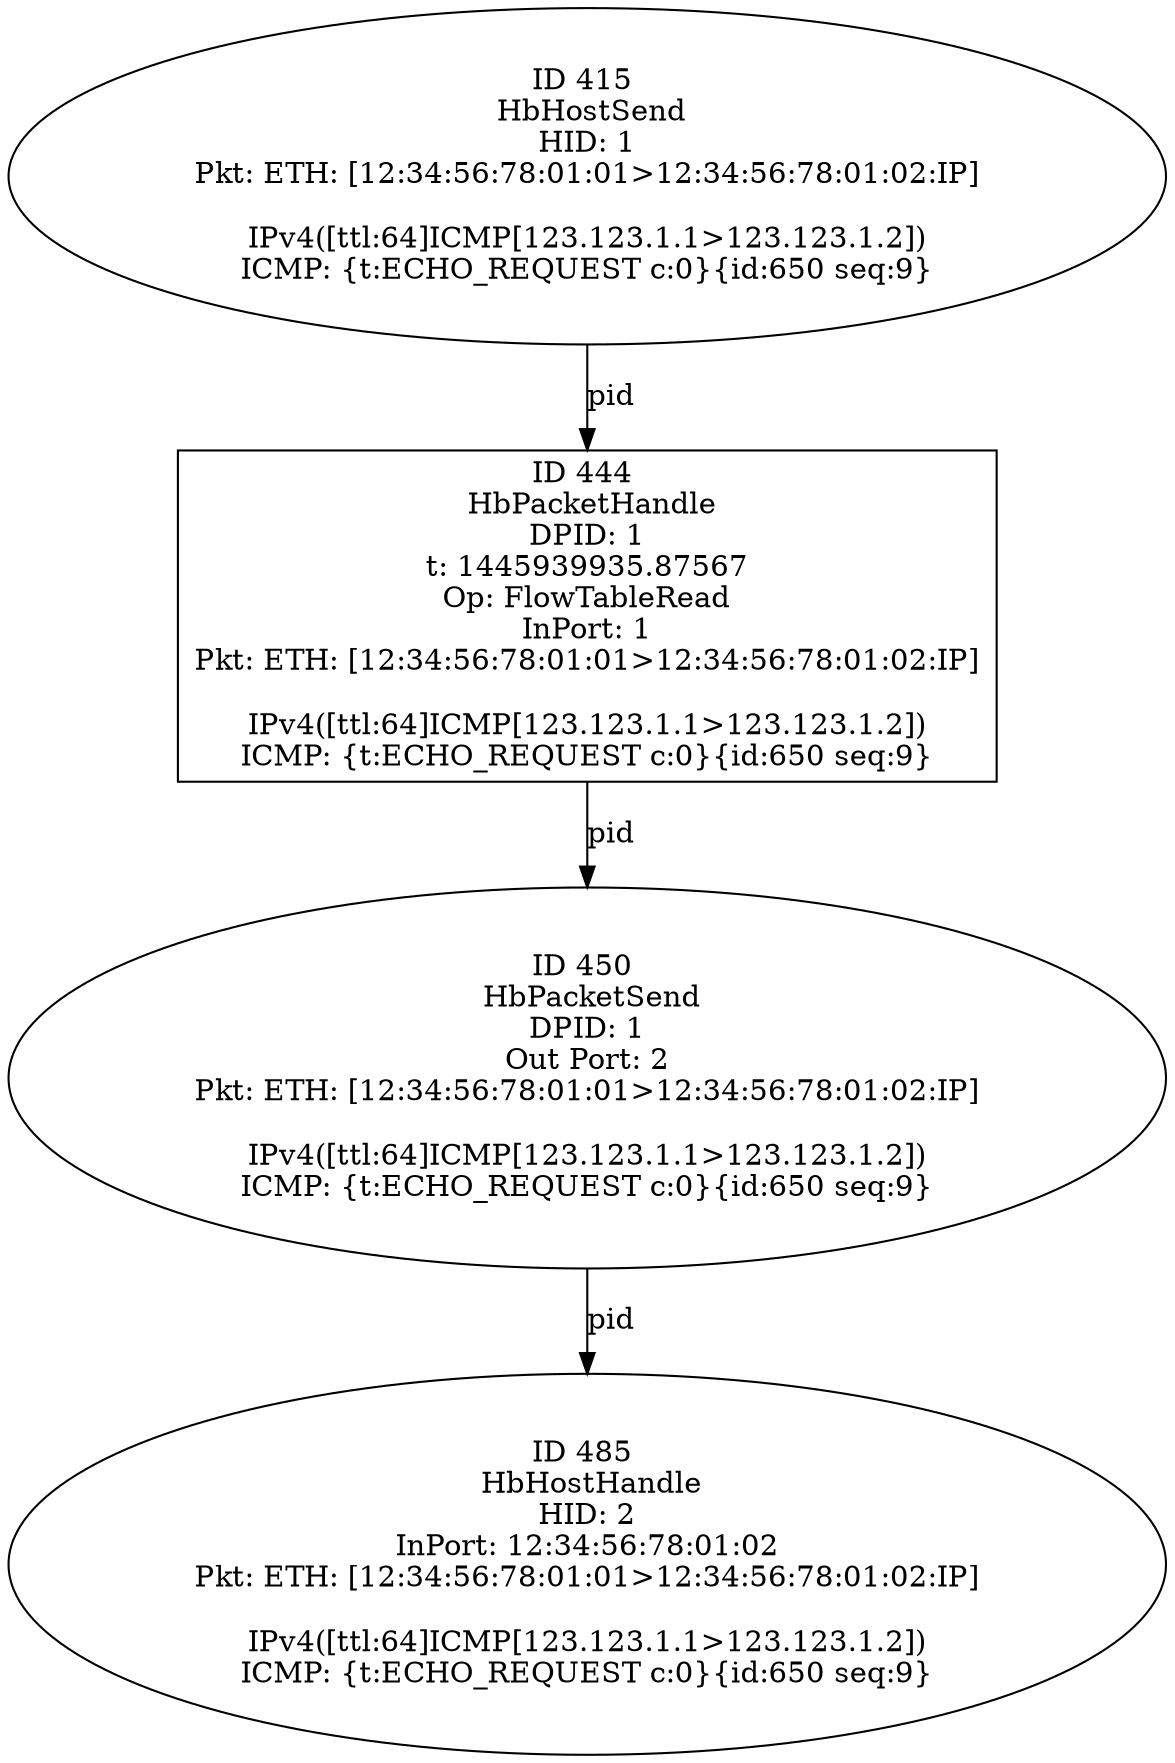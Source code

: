 strict digraph G {
450 [shape=oval, event=<hb_events.HbPacketSend object at 0x107869b50>, label="ID 450 
 HbPacketSend
DPID: 1
Out Port: 2
Pkt: ETH: [12:34:56:78:01:01>12:34:56:78:01:02:IP]

IPv4([ttl:64]ICMP[123.123.1.1>123.123.1.2])
ICMP: {t:ECHO_REQUEST c:0}{id:650 seq:9}"];
444 [shape=box, event=<hb_events.HbPacketHandle object at 0x107869cd0>, label="ID 444 
 HbPacketHandle
DPID: 1
t: 1445939935.87567
Op: FlowTableRead
InPort: 1
Pkt: ETH: [12:34:56:78:01:01>12:34:56:78:01:02:IP]

IPv4([ttl:64]ICMP[123.123.1.1>123.123.1.2])
ICMP: {t:ECHO_REQUEST c:0}{id:650 seq:9}"];
485 [shape=oval, event=<hb_events.HbHostHandle object at 0x107883210>, label="ID 485 
 HbHostHandle
HID: 2
InPort: 12:34:56:78:01:02
Pkt: ETH: [12:34:56:78:01:01>12:34:56:78:01:02:IP]

IPv4([ttl:64]ICMP[123.123.1.1>123.123.1.2])
ICMP: {t:ECHO_REQUEST c:0}{id:650 seq:9}"];
415 [shape=oval, event=<hb_events.HbHostSend object at 0x10784a290>, label="ID 415 
 HbHostSend
HID: 1
Pkt: ETH: [12:34:56:78:01:01>12:34:56:78:01:02:IP]

IPv4([ttl:64]ICMP[123.123.1.1>123.123.1.2])
ICMP: {t:ECHO_REQUEST c:0}{id:650 seq:9}"];
450 -> 485  [rel=pid, label=pid];
444 -> 450  [rel=pid, label=pid];
415 -> 444  [rel=pid, label=pid];
}
